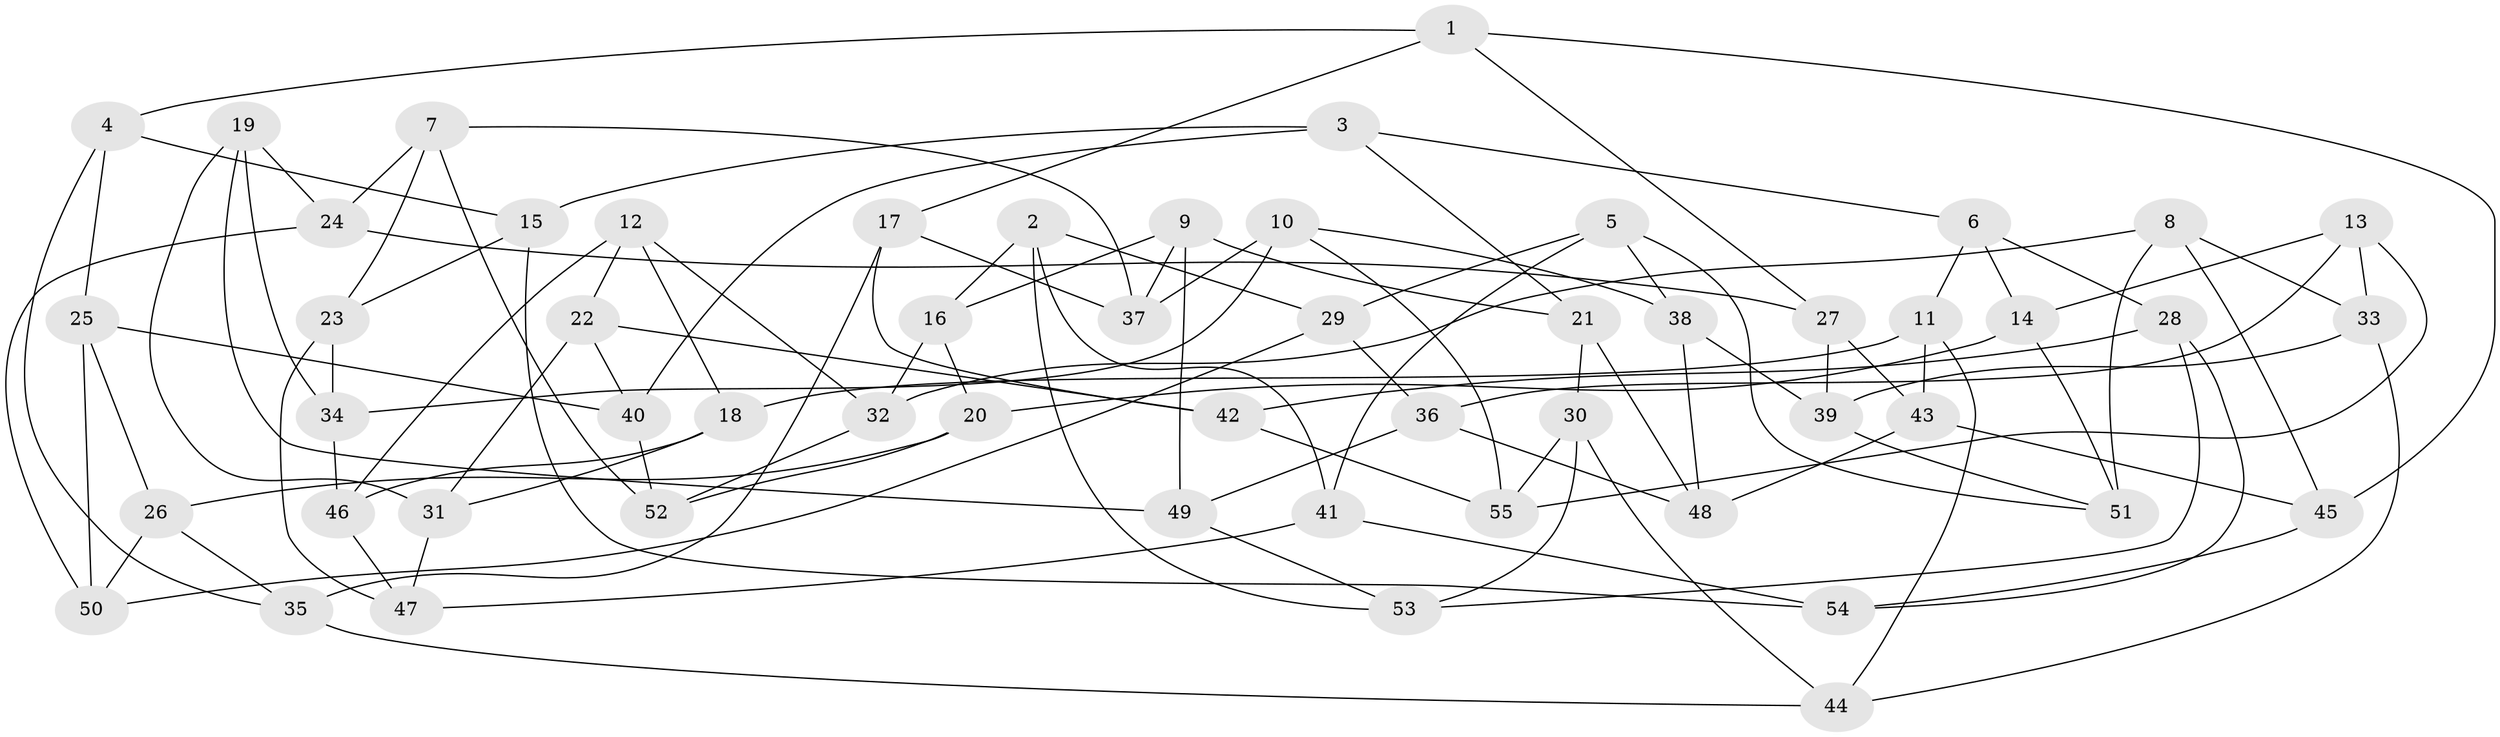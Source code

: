 // Generated by graph-tools (version 1.1) at 2025/38/03/09/25 02:38:01]
// undirected, 55 vertices, 110 edges
graph export_dot {
graph [start="1"]
  node [color=gray90,style=filled];
  1;
  2;
  3;
  4;
  5;
  6;
  7;
  8;
  9;
  10;
  11;
  12;
  13;
  14;
  15;
  16;
  17;
  18;
  19;
  20;
  21;
  22;
  23;
  24;
  25;
  26;
  27;
  28;
  29;
  30;
  31;
  32;
  33;
  34;
  35;
  36;
  37;
  38;
  39;
  40;
  41;
  42;
  43;
  44;
  45;
  46;
  47;
  48;
  49;
  50;
  51;
  52;
  53;
  54;
  55;
  1 -- 17;
  1 -- 27;
  1 -- 45;
  1 -- 4;
  2 -- 29;
  2 -- 53;
  2 -- 16;
  2 -- 41;
  3 -- 15;
  3 -- 6;
  3 -- 40;
  3 -- 21;
  4 -- 15;
  4 -- 25;
  4 -- 35;
  5 -- 41;
  5 -- 38;
  5 -- 29;
  5 -- 51;
  6 -- 11;
  6 -- 14;
  6 -- 28;
  7 -- 24;
  7 -- 52;
  7 -- 37;
  7 -- 23;
  8 -- 45;
  8 -- 32;
  8 -- 51;
  8 -- 33;
  9 -- 21;
  9 -- 49;
  9 -- 37;
  9 -- 16;
  10 -- 37;
  10 -- 34;
  10 -- 38;
  10 -- 55;
  11 -- 44;
  11 -- 18;
  11 -- 43;
  12 -- 22;
  12 -- 46;
  12 -- 18;
  12 -- 32;
  13 -- 36;
  13 -- 33;
  13 -- 55;
  13 -- 14;
  14 -- 51;
  14 -- 20;
  15 -- 54;
  15 -- 23;
  16 -- 32;
  16 -- 20;
  17 -- 42;
  17 -- 37;
  17 -- 35;
  18 -- 31;
  18 -- 46;
  19 -- 34;
  19 -- 31;
  19 -- 24;
  19 -- 49;
  20 -- 52;
  20 -- 26;
  21 -- 48;
  21 -- 30;
  22 -- 40;
  22 -- 31;
  22 -- 42;
  23 -- 47;
  23 -- 34;
  24 -- 27;
  24 -- 50;
  25 -- 26;
  25 -- 40;
  25 -- 50;
  26 -- 35;
  26 -- 50;
  27 -- 43;
  27 -- 39;
  28 -- 54;
  28 -- 42;
  28 -- 53;
  29 -- 36;
  29 -- 50;
  30 -- 55;
  30 -- 53;
  30 -- 44;
  31 -- 47;
  32 -- 52;
  33 -- 39;
  33 -- 44;
  34 -- 46;
  35 -- 44;
  36 -- 48;
  36 -- 49;
  38 -- 48;
  38 -- 39;
  39 -- 51;
  40 -- 52;
  41 -- 47;
  41 -- 54;
  42 -- 55;
  43 -- 45;
  43 -- 48;
  45 -- 54;
  46 -- 47;
  49 -- 53;
}
